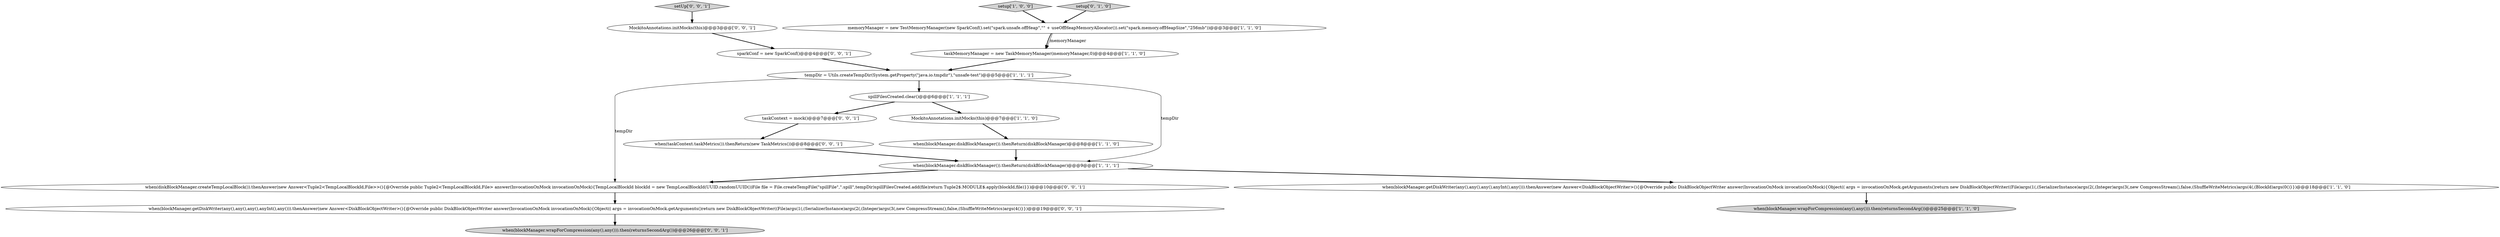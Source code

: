 digraph {
4 [style = filled, label = "memoryManager = new TestMemoryManager(new SparkConf().set(\"spark.unsafe.offHeap\",\"\" + useOffHeapMemoryAllocator()).set(\"spark.memory.offHeapSize\",\"256mb\"))@@@3@@@['1', '1', '0']", fillcolor = white, shape = ellipse image = "AAA0AAABBB1BBB"];
5 [style = filled, label = "when(blockManager.diskBlockManager()).thenReturn(diskBlockManager)@@@9@@@['1', '1', '1']", fillcolor = white, shape = ellipse image = "AAA0AAABBB1BBB"];
12 [style = filled, label = "when(blockManager.getDiskWriter(any(),any(),any(),anyInt(),any())).thenAnswer(new Answer<DiskBlockObjectWriter>(){@Override public DiskBlockObjectWriter answer(InvocationOnMock invocationOnMock){Object(( args = invocationOnMock.getArguments()return new DiskBlockObjectWriter((File)args(1(,(SerializerInstance)args(2(,(Integer)args(3(,new CompressStream(),false,(ShuffleWriteMetrics)args(4()}})@@@19@@@['0', '0', '1']", fillcolor = white, shape = ellipse image = "AAA0AAABBB3BBB"];
13 [style = filled, label = "taskContext = mock()@@@7@@@['0', '0', '1']", fillcolor = white, shape = ellipse image = "AAA0AAABBB3BBB"];
17 [style = filled, label = "setUp['0', '0', '1']", fillcolor = lightgray, shape = diamond image = "AAA0AAABBB3BBB"];
16 [style = filled, label = "when(diskBlockManager.createTempLocalBlock()).thenAnswer(new Answer<Tuple2<TempLocalBlockId,File>>(){@Override public Tuple2<TempLocalBlockId,File> answer(InvocationOnMock invocationOnMock){TempLocalBlockId blockId = new TempLocalBlockId(UUID.randomUUID())File file = File.createTempFile(\"spillFile\",\".spill\",tempDir)spillFilesCreated.add(file)return Tuple2$.MODULE$.apply(blockId,file)}})@@@10@@@['0', '0', '1']", fillcolor = white, shape = ellipse image = "AAA0AAABBB3BBB"];
6 [style = filled, label = "when(blockManager.getDiskWriter(any(),any(),any(),anyInt(),any())).thenAnswer(new Answer<DiskBlockObjectWriter>(){@Override public DiskBlockObjectWriter answer(InvocationOnMock invocationOnMock){Object(( args = invocationOnMock.getArguments()return new DiskBlockObjectWriter((File)args(1(,(SerializerInstance)args(2(,(Integer)args(3(,new CompressStream(),false,(ShuffleWriteMetrics)args(4(,(BlockId)args(0()}})@@@18@@@['1', '1', '0']", fillcolor = white, shape = ellipse image = "AAA0AAABBB1BBB"];
3 [style = filled, label = "when(blockManager.wrapForCompression(any(),any())).then(returnsSecondArg())@@@25@@@['1', '1', '0']", fillcolor = lightgray, shape = ellipse image = "AAA0AAABBB1BBB"];
10 [style = filled, label = "setup['0', '1', '0']", fillcolor = lightgray, shape = diamond image = "AAA0AAABBB2BBB"];
18 [style = filled, label = "when(taskContext.taskMetrics()).thenReturn(new TaskMetrics())@@@8@@@['0', '0', '1']", fillcolor = white, shape = ellipse image = "AAA0AAABBB3BBB"];
2 [style = filled, label = "taskMemoryManager = new TaskMemoryManager(memoryManager,0)@@@4@@@['1', '1', '0']", fillcolor = white, shape = ellipse image = "AAA0AAABBB1BBB"];
0 [style = filled, label = "setup['1', '0', '0']", fillcolor = lightgray, shape = diamond image = "AAA0AAABBB1BBB"];
14 [style = filled, label = "sparkConf = new SparkConf()@@@4@@@['0', '0', '1']", fillcolor = white, shape = ellipse image = "AAA0AAABBB3BBB"];
15 [style = filled, label = "when(blockManager.wrapForCompression(any(),any())).then(returnsSecondArg())@@@26@@@['0', '0', '1']", fillcolor = lightgray, shape = ellipse image = "AAA0AAABBB3BBB"];
7 [style = filled, label = "spillFilesCreated.clear()@@@6@@@['1', '1', '1']", fillcolor = white, shape = ellipse image = "AAA0AAABBB1BBB"];
1 [style = filled, label = "when(blockManager.diskBlockManager()).thenReturn(diskBlockManager)@@@8@@@['1', '1', '0']", fillcolor = white, shape = ellipse image = "AAA0AAABBB1BBB"];
9 [style = filled, label = "tempDir = Utils.createTempDir(System.getProperty(\"java.io.tmpdir\"),\"unsafe-test\")@@@5@@@['1', '1', '1']", fillcolor = white, shape = ellipse image = "AAA0AAABBB1BBB"];
11 [style = filled, label = "MockitoAnnotations.initMocks(this)@@@3@@@['0', '0', '1']", fillcolor = white, shape = ellipse image = "AAA0AAABBB3BBB"];
8 [style = filled, label = "MockitoAnnotations.initMocks(this)@@@7@@@['1', '1', '0']", fillcolor = white, shape = ellipse image = "AAA0AAABBB1BBB"];
1->5 [style = bold, label=""];
7->13 [style = bold, label=""];
6->3 [style = bold, label=""];
11->14 [style = bold, label=""];
9->5 [style = solid, label="tempDir"];
12->15 [style = bold, label=""];
4->2 [style = bold, label=""];
2->9 [style = bold, label=""];
9->7 [style = bold, label=""];
7->8 [style = bold, label=""];
5->16 [style = bold, label=""];
8->1 [style = bold, label=""];
4->2 [style = solid, label="memoryManager"];
5->6 [style = bold, label=""];
0->4 [style = bold, label=""];
18->5 [style = bold, label=""];
10->4 [style = bold, label=""];
9->16 [style = solid, label="tempDir"];
14->9 [style = bold, label=""];
16->12 [style = bold, label=""];
13->18 [style = bold, label=""];
17->11 [style = bold, label=""];
}
